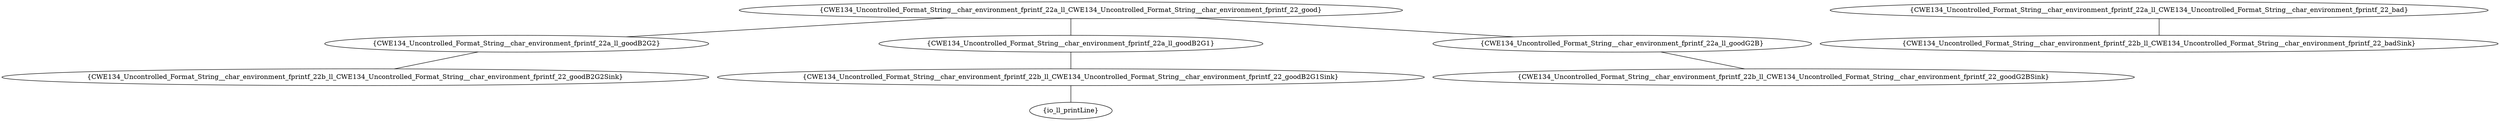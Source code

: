 graph "cg graph" {
CWE134_Uncontrolled_Format_String__char_environment_fprintf_22b_ll_CWE134_Uncontrolled_Format_String__char_environment_fprintf_22_goodB2G1Sink [label="{CWE134_Uncontrolled_Format_String__char_environment_fprintf_22b_ll_CWE134_Uncontrolled_Format_String__char_environment_fprintf_22_goodB2G1Sink}"];
io_ll_printLine [label="{io_ll_printLine}"];
CWE134_Uncontrolled_Format_String__char_environment_fprintf_22a_ll_goodB2G2 [label="{CWE134_Uncontrolled_Format_String__char_environment_fprintf_22a_ll_goodB2G2}"];
CWE134_Uncontrolled_Format_String__char_environment_fprintf_22b_ll_CWE134_Uncontrolled_Format_String__char_environment_fprintf_22_goodB2G2Sink [label="{CWE134_Uncontrolled_Format_String__char_environment_fprintf_22b_ll_CWE134_Uncontrolled_Format_String__char_environment_fprintf_22_goodB2G2Sink}"];
CWE134_Uncontrolled_Format_String__char_environment_fprintf_22a_ll_CWE134_Uncontrolled_Format_String__char_environment_fprintf_22_good [label="{CWE134_Uncontrolled_Format_String__char_environment_fprintf_22a_ll_CWE134_Uncontrolled_Format_String__char_environment_fprintf_22_good}"];
CWE134_Uncontrolled_Format_String__char_environment_fprintf_22a_ll_goodB2G1 [label="{CWE134_Uncontrolled_Format_String__char_environment_fprintf_22a_ll_goodB2G1}"];
CWE134_Uncontrolled_Format_String__char_environment_fprintf_22a_ll_goodG2B [label="{CWE134_Uncontrolled_Format_String__char_environment_fprintf_22a_ll_goodG2B}"];
CWE134_Uncontrolled_Format_String__char_environment_fprintf_22b_ll_CWE134_Uncontrolled_Format_String__char_environment_fprintf_22_goodG2BSink [label="{CWE134_Uncontrolled_Format_String__char_environment_fprintf_22b_ll_CWE134_Uncontrolled_Format_String__char_environment_fprintf_22_goodG2BSink}"];
CWE134_Uncontrolled_Format_String__char_environment_fprintf_22a_ll_CWE134_Uncontrolled_Format_String__char_environment_fprintf_22_bad [label="{CWE134_Uncontrolled_Format_String__char_environment_fprintf_22a_ll_CWE134_Uncontrolled_Format_String__char_environment_fprintf_22_bad}"];
CWE134_Uncontrolled_Format_String__char_environment_fprintf_22b_ll_CWE134_Uncontrolled_Format_String__char_environment_fprintf_22_badSink [label="{CWE134_Uncontrolled_Format_String__char_environment_fprintf_22b_ll_CWE134_Uncontrolled_Format_String__char_environment_fprintf_22_badSink}"];
CWE134_Uncontrolled_Format_String__char_environment_fprintf_22b_ll_CWE134_Uncontrolled_Format_String__char_environment_fprintf_22_goodB2G1Sink -- io_ll_printLine;
CWE134_Uncontrolled_Format_String__char_environment_fprintf_22a_ll_goodB2G2 -- CWE134_Uncontrolled_Format_String__char_environment_fprintf_22b_ll_CWE134_Uncontrolled_Format_String__char_environment_fprintf_22_goodB2G2Sink;
CWE134_Uncontrolled_Format_String__char_environment_fprintf_22a_ll_CWE134_Uncontrolled_Format_String__char_environment_fprintf_22_good -- CWE134_Uncontrolled_Format_String__char_environment_fprintf_22a_ll_goodB2G1;
CWE134_Uncontrolled_Format_String__char_environment_fprintf_22a_ll_CWE134_Uncontrolled_Format_String__char_environment_fprintf_22_good -- CWE134_Uncontrolled_Format_String__char_environment_fprintf_22a_ll_goodB2G2;
CWE134_Uncontrolled_Format_String__char_environment_fprintf_22a_ll_CWE134_Uncontrolled_Format_String__char_environment_fprintf_22_good -- CWE134_Uncontrolled_Format_String__char_environment_fprintf_22a_ll_goodG2B;
CWE134_Uncontrolled_Format_String__char_environment_fprintf_22a_ll_goodB2G1 -- CWE134_Uncontrolled_Format_String__char_environment_fprintf_22b_ll_CWE134_Uncontrolled_Format_String__char_environment_fprintf_22_goodB2G1Sink;
CWE134_Uncontrolled_Format_String__char_environment_fprintf_22a_ll_goodG2B -- CWE134_Uncontrolled_Format_String__char_environment_fprintf_22b_ll_CWE134_Uncontrolled_Format_String__char_environment_fprintf_22_goodG2BSink;
CWE134_Uncontrolled_Format_String__char_environment_fprintf_22a_ll_CWE134_Uncontrolled_Format_String__char_environment_fprintf_22_bad -- CWE134_Uncontrolled_Format_String__char_environment_fprintf_22b_ll_CWE134_Uncontrolled_Format_String__char_environment_fprintf_22_badSink;
}
